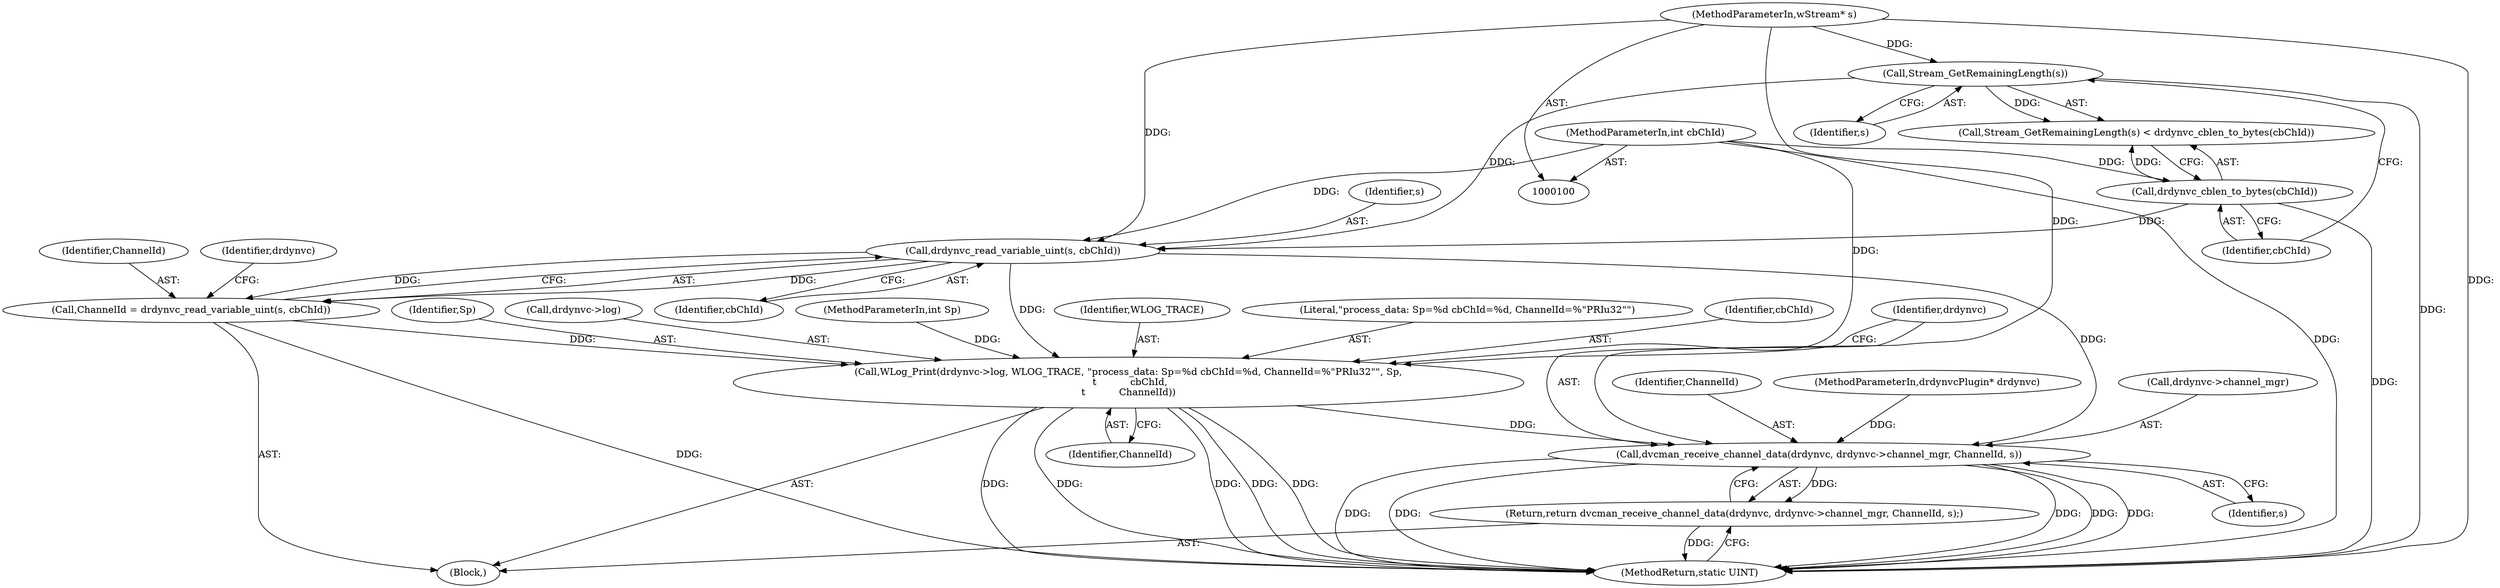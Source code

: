 digraph "0_FreeRDP_baee520e3dd9be6511c45a14c5f5e77784de1471_3@API" {
"1000117" [label="(Call,drdynvc_read_variable_uint(s, cbChId))"];
"1000109" [label="(Call,Stream_GetRemainingLength(s))"];
"1000104" [label="(MethodParameterIn,wStream* s)"];
"1000111" [label="(Call,drdynvc_cblen_to_bytes(cbChId))"];
"1000103" [label="(MethodParameterIn,int cbChId)"];
"1000115" [label="(Call,ChannelId = drdynvc_read_variable_uint(s, cbChId))"];
"1000120" [label="(Call,WLog_Print(drdynvc->log, WLOG_TRACE, \"process_data: Sp=%d cbChId=%d, ChannelId=%\"PRIu32\"\", Sp,\n \t           cbChId,\n\t           ChannelId))"];
"1000130" [label="(Call,dvcman_receive_channel_data(drdynvc, drdynvc->channel_mgr, ChannelId, s))"];
"1000129" [label="(Return,return dvcman_receive_channel_data(drdynvc, drdynvc->channel_mgr, ChannelId, s);)"];
"1000116" [label="(Identifier,ChannelId)"];
"1000124" [label="(Identifier,WLOG_TRACE)"];
"1000137" [label="(MethodReturn,static UINT)"];
"1000128" [label="(Identifier,ChannelId)"];
"1000118" [label="(Identifier,s)"];
"1000125" [label="(Literal,\"process_data: Sp=%d cbChId=%d, ChannelId=%\"PRIu32\"\")"];
"1000115" [label="(Call,ChannelId = drdynvc_read_variable_uint(s, cbChId))"];
"1000119" [label="(Identifier,cbChId)"];
"1000120" [label="(Call,WLog_Print(drdynvc->log, WLOG_TRACE, \"process_data: Sp=%d cbChId=%d, ChannelId=%\"PRIu32\"\", Sp,\n \t           cbChId,\n\t           ChannelId))"];
"1000110" [label="(Identifier,s)"];
"1000105" [label="(Block,)"];
"1000129" [label="(Return,return dvcman_receive_channel_data(drdynvc, drdynvc->channel_mgr, ChannelId, s);)"];
"1000108" [label="(Call,Stream_GetRemainingLength(s) < drdynvc_cblen_to_bytes(cbChId))"];
"1000127" [label="(Identifier,cbChId)"];
"1000126" [label="(Identifier,Sp)"];
"1000130" [label="(Call,dvcman_receive_channel_data(drdynvc, drdynvc->channel_mgr, ChannelId, s))"];
"1000117" [label="(Call,drdynvc_read_variable_uint(s, cbChId))"];
"1000135" [label="(Identifier,ChannelId)"];
"1000103" [label="(MethodParameterIn,int cbChId)"];
"1000121" [label="(Call,drdynvc->log)"];
"1000112" [label="(Identifier,cbChId)"];
"1000111" [label="(Call,drdynvc_cblen_to_bytes(cbChId))"];
"1000101" [label="(MethodParameterIn,drdynvcPlugin* drdynvc)"];
"1000102" [label="(MethodParameterIn,int Sp)"];
"1000109" [label="(Call,Stream_GetRemainingLength(s))"];
"1000132" [label="(Call,drdynvc->channel_mgr)"];
"1000122" [label="(Identifier,drdynvc)"];
"1000131" [label="(Identifier,drdynvc)"];
"1000104" [label="(MethodParameterIn,wStream* s)"];
"1000136" [label="(Identifier,s)"];
"1000117" -> "1000115"  [label="AST: "];
"1000117" -> "1000119"  [label="CFG: "];
"1000118" -> "1000117"  [label="AST: "];
"1000119" -> "1000117"  [label="AST: "];
"1000115" -> "1000117"  [label="CFG: "];
"1000117" -> "1000115"  [label="DDG: "];
"1000117" -> "1000115"  [label="DDG: "];
"1000109" -> "1000117"  [label="DDG: "];
"1000104" -> "1000117"  [label="DDG: "];
"1000111" -> "1000117"  [label="DDG: "];
"1000103" -> "1000117"  [label="DDG: "];
"1000117" -> "1000120"  [label="DDG: "];
"1000117" -> "1000130"  [label="DDG: "];
"1000109" -> "1000108"  [label="AST: "];
"1000109" -> "1000110"  [label="CFG: "];
"1000110" -> "1000109"  [label="AST: "];
"1000112" -> "1000109"  [label="CFG: "];
"1000109" -> "1000137"  [label="DDG: "];
"1000109" -> "1000108"  [label="DDG: "];
"1000104" -> "1000109"  [label="DDG: "];
"1000104" -> "1000100"  [label="AST: "];
"1000104" -> "1000137"  [label="DDG: "];
"1000104" -> "1000130"  [label="DDG: "];
"1000111" -> "1000108"  [label="AST: "];
"1000111" -> "1000112"  [label="CFG: "];
"1000112" -> "1000111"  [label="AST: "];
"1000108" -> "1000111"  [label="CFG: "];
"1000111" -> "1000137"  [label="DDG: "];
"1000111" -> "1000108"  [label="DDG: "];
"1000103" -> "1000111"  [label="DDG: "];
"1000103" -> "1000100"  [label="AST: "];
"1000103" -> "1000137"  [label="DDG: "];
"1000103" -> "1000120"  [label="DDG: "];
"1000115" -> "1000105"  [label="AST: "];
"1000116" -> "1000115"  [label="AST: "];
"1000122" -> "1000115"  [label="CFG: "];
"1000115" -> "1000137"  [label="DDG: "];
"1000115" -> "1000120"  [label="DDG: "];
"1000120" -> "1000105"  [label="AST: "];
"1000120" -> "1000128"  [label="CFG: "];
"1000121" -> "1000120"  [label="AST: "];
"1000124" -> "1000120"  [label="AST: "];
"1000125" -> "1000120"  [label="AST: "];
"1000126" -> "1000120"  [label="AST: "];
"1000127" -> "1000120"  [label="AST: "];
"1000128" -> "1000120"  [label="AST: "];
"1000131" -> "1000120"  [label="CFG: "];
"1000120" -> "1000137"  [label="DDG: "];
"1000120" -> "1000137"  [label="DDG: "];
"1000120" -> "1000137"  [label="DDG: "];
"1000120" -> "1000137"  [label="DDG: "];
"1000120" -> "1000137"  [label="DDG: "];
"1000102" -> "1000120"  [label="DDG: "];
"1000120" -> "1000130"  [label="DDG: "];
"1000130" -> "1000129"  [label="AST: "];
"1000130" -> "1000136"  [label="CFG: "];
"1000131" -> "1000130"  [label="AST: "];
"1000132" -> "1000130"  [label="AST: "];
"1000135" -> "1000130"  [label="AST: "];
"1000136" -> "1000130"  [label="AST: "];
"1000129" -> "1000130"  [label="CFG: "];
"1000130" -> "1000137"  [label="DDG: "];
"1000130" -> "1000137"  [label="DDG: "];
"1000130" -> "1000137"  [label="DDG: "];
"1000130" -> "1000137"  [label="DDG: "];
"1000130" -> "1000137"  [label="DDG: "];
"1000130" -> "1000129"  [label="DDG: "];
"1000101" -> "1000130"  [label="DDG: "];
"1000129" -> "1000105"  [label="AST: "];
"1000137" -> "1000129"  [label="CFG: "];
"1000129" -> "1000137"  [label="DDG: "];
}
